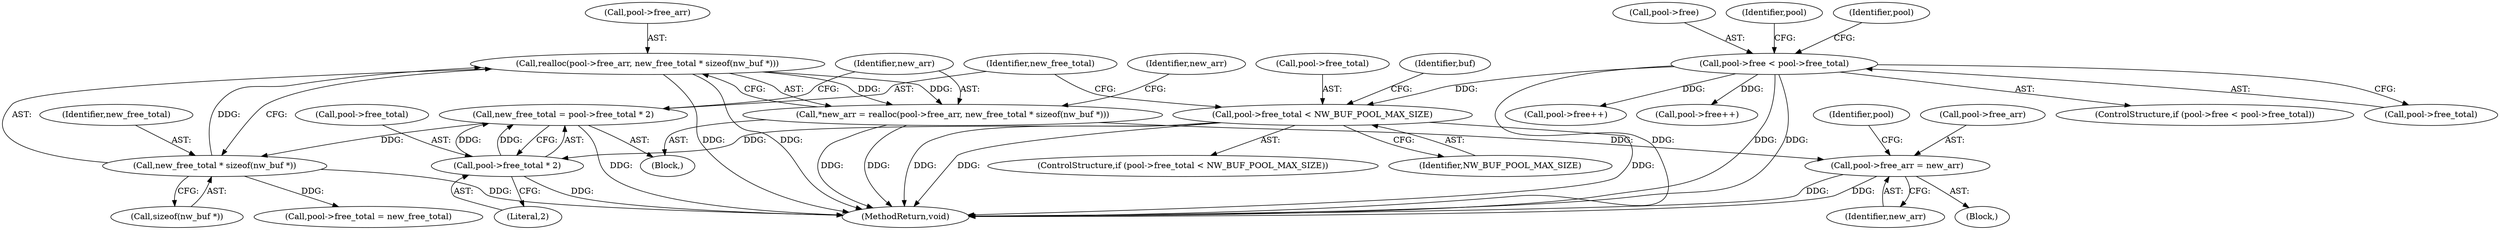 digraph "0_viabtc_exchange_server_4a7c27bfe98f409623d4d857894d017ff0672cc9#diff-515c81af848352583bff286d6224875f@API" {
"1000142" [label="(Call,realloc(pool->free_arr, new_free_total * sizeof(nw_buf *)))"];
"1000146" [label="(Call,new_free_total * sizeof(nw_buf *))"];
"1000132" [label="(Call,new_free_total = pool->free_total * 2)"];
"1000134" [label="(Call,pool->free_total * 2)"];
"1000125" [label="(Call,pool->free_total < NW_BUF_POOL_MAX_SIZE)"];
"1000105" [label="(Call,pool->free < pool->free_total)"];
"1000140" [label="(Call,*new_arr = realloc(pool->free_arr, new_free_total * sizeof(nw_buf *)))"];
"1000158" [label="(Call,pool->free_arr = new_arr)"];
"1000166" [label="(Identifier,pool)"];
"1000126" [label="(Call,pool->free_total)"];
"1000151" [label="(Identifier,new_arr)"];
"1000130" [label="(Block,)"];
"1000143" [label="(Call,pool->free_arr)"];
"1000180" [label="(Identifier,buf)"];
"1000104" [label="(ControlStructure,if (pool->free < pool->free_total))"];
"1000141" [label="(Identifier,new_arr)"];
"1000109" [label="(Call,pool->free_total)"];
"1000140" [label="(Call,*new_arr = realloc(pool->free_arr, new_free_total * sizeof(nw_buf *)))"];
"1000142" [label="(Call,realloc(pool->free_arr, new_free_total * sizeof(nw_buf *)))"];
"1000118" [label="(Call,pool->free++)"];
"1000148" [label="(Call,sizeof(nw_buf *))"];
"1000135" [label="(Call,pool->free_total)"];
"1000147" [label="(Identifier,new_free_total)"];
"1000138" [label="(Literal,2)"];
"1000146" [label="(Call,new_free_total * sizeof(nw_buf *))"];
"1000124" [label="(ControlStructure,if (pool->free_total < NW_BUF_POOL_MAX_SIZE))"];
"1000129" [label="(Identifier,NW_BUF_POOL_MAX_SIZE)"];
"1000153" [label="(Call,pool->free_total = new_free_total)"];
"1000133" [label="(Identifier,new_free_total)"];
"1000159" [label="(Call,pool->free_arr)"];
"1000125" [label="(Call,pool->free_total < NW_BUF_POOL_MAX_SIZE)"];
"1000127" [label="(Identifier,pool)"];
"1000162" [label="(Identifier,new_arr)"];
"1000168" [label="(Call,pool->free++)"];
"1000106" [label="(Call,pool->free)"];
"1000116" [label="(Identifier,pool)"];
"1000134" [label="(Call,pool->free_total * 2)"];
"1000132" [label="(Call,new_free_total = pool->free_total * 2)"];
"1000152" [label="(Block,)"];
"1000105" [label="(Call,pool->free < pool->free_total)"];
"1000158" [label="(Call,pool->free_arr = new_arr)"];
"1000181" [label="(MethodReturn,void)"];
"1000142" -> "1000140"  [label="AST: "];
"1000142" -> "1000146"  [label="CFG: "];
"1000143" -> "1000142"  [label="AST: "];
"1000146" -> "1000142"  [label="AST: "];
"1000140" -> "1000142"  [label="CFG: "];
"1000142" -> "1000181"  [label="DDG: "];
"1000142" -> "1000181"  [label="DDG: "];
"1000142" -> "1000140"  [label="DDG: "];
"1000142" -> "1000140"  [label="DDG: "];
"1000146" -> "1000142"  [label="DDG: "];
"1000146" -> "1000148"  [label="CFG: "];
"1000147" -> "1000146"  [label="AST: "];
"1000148" -> "1000146"  [label="AST: "];
"1000146" -> "1000181"  [label="DDG: "];
"1000132" -> "1000146"  [label="DDG: "];
"1000146" -> "1000153"  [label="DDG: "];
"1000132" -> "1000130"  [label="AST: "];
"1000132" -> "1000134"  [label="CFG: "];
"1000133" -> "1000132"  [label="AST: "];
"1000134" -> "1000132"  [label="AST: "];
"1000141" -> "1000132"  [label="CFG: "];
"1000132" -> "1000181"  [label="DDG: "];
"1000134" -> "1000132"  [label="DDG: "];
"1000134" -> "1000132"  [label="DDG: "];
"1000134" -> "1000138"  [label="CFG: "];
"1000135" -> "1000134"  [label="AST: "];
"1000138" -> "1000134"  [label="AST: "];
"1000134" -> "1000181"  [label="DDG: "];
"1000125" -> "1000134"  [label="DDG: "];
"1000125" -> "1000124"  [label="AST: "];
"1000125" -> "1000129"  [label="CFG: "];
"1000126" -> "1000125"  [label="AST: "];
"1000129" -> "1000125"  [label="AST: "];
"1000133" -> "1000125"  [label="CFG: "];
"1000180" -> "1000125"  [label="CFG: "];
"1000125" -> "1000181"  [label="DDG: "];
"1000125" -> "1000181"  [label="DDG: "];
"1000125" -> "1000181"  [label="DDG: "];
"1000105" -> "1000125"  [label="DDG: "];
"1000105" -> "1000104"  [label="AST: "];
"1000105" -> "1000109"  [label="CFG: "];
"1000106" -> "1000105"  [label="AST: "];
"1000109" -> "1000105"  [label="AST: "];
"1000116" -> "1000105"  [label="CFG: "];
"1000127" -> "1000105"  [label="CFG: "];
"1000105" -> "1000181"  [label="DDG: "];
"1000105" -> "1000181"  [label="DDG: "];
"1000105" -> "1000181"  [label="DDG: "];
"1000105" -> "1000118"  [label="DDG: "];
"1000105" -> "1000168"  [label="DDG: "];
"1000140" -> "1000130"  [label="AST: "];
"1000141" -> "1000140"  [label="AST: "];
"1000151" -> "1000140"  [label="CFG: "];
"1000140" -> "1000181"  [label="DDG: "];
"1000140" -> "1000181"  [label="DDG: "];
"1000140" -> "1000158"  [label="DDG: "];
"1000158" -> "1000152"  [label="AST: "];
"1000158" -> "1000162"  [label="CFG: "];
"1000159" -> "1000158"  [label="AST: "];
"1000162" -> "1000158"  [label="AST: "];
"1000166" -> "1000158"  [label="CFG: "];
"1000158" -> "1000181"  [label="DDG: "];
"1000158" -> "1000181"  [label="DDG: "];
}
